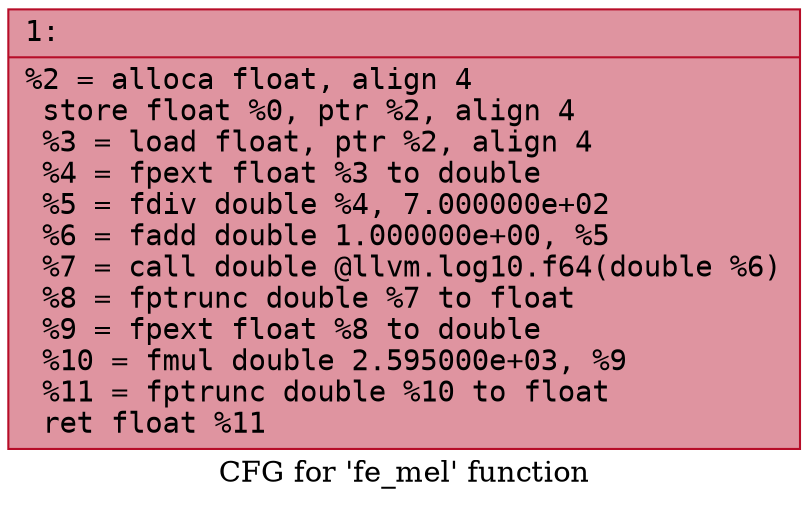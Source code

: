 digraph "CFG for 'fe_mel' function" {
	label="CFG for 'fe_mel' function";

	Node0x60000333e8f0 [shape=record,color="#b70d28ff", style=filled, fillcolor="#b70d2870" fontname="Courier",label="{1:\l|  %2 = alloca float, align 4\l  store float %0, ptr %2, align 4\l  %3 = load float, ptr %2, align 4\l  %4 = fpext float %3 to double\l  %5 = fdiv double %4, 7.000000e+02\l  %6 = fadd double 1.000000e+00, %5\l  %7 = call double @llvm.log10.f64(double %6)\l  %8 = fptrunc double %7 to float\l  %9 = fpext float %8 to double\l  %10 = fmul double 2.595000e+03, %9\l  %11 = fptrunc double %10 to float\l  ret float %11\l}"];
}
